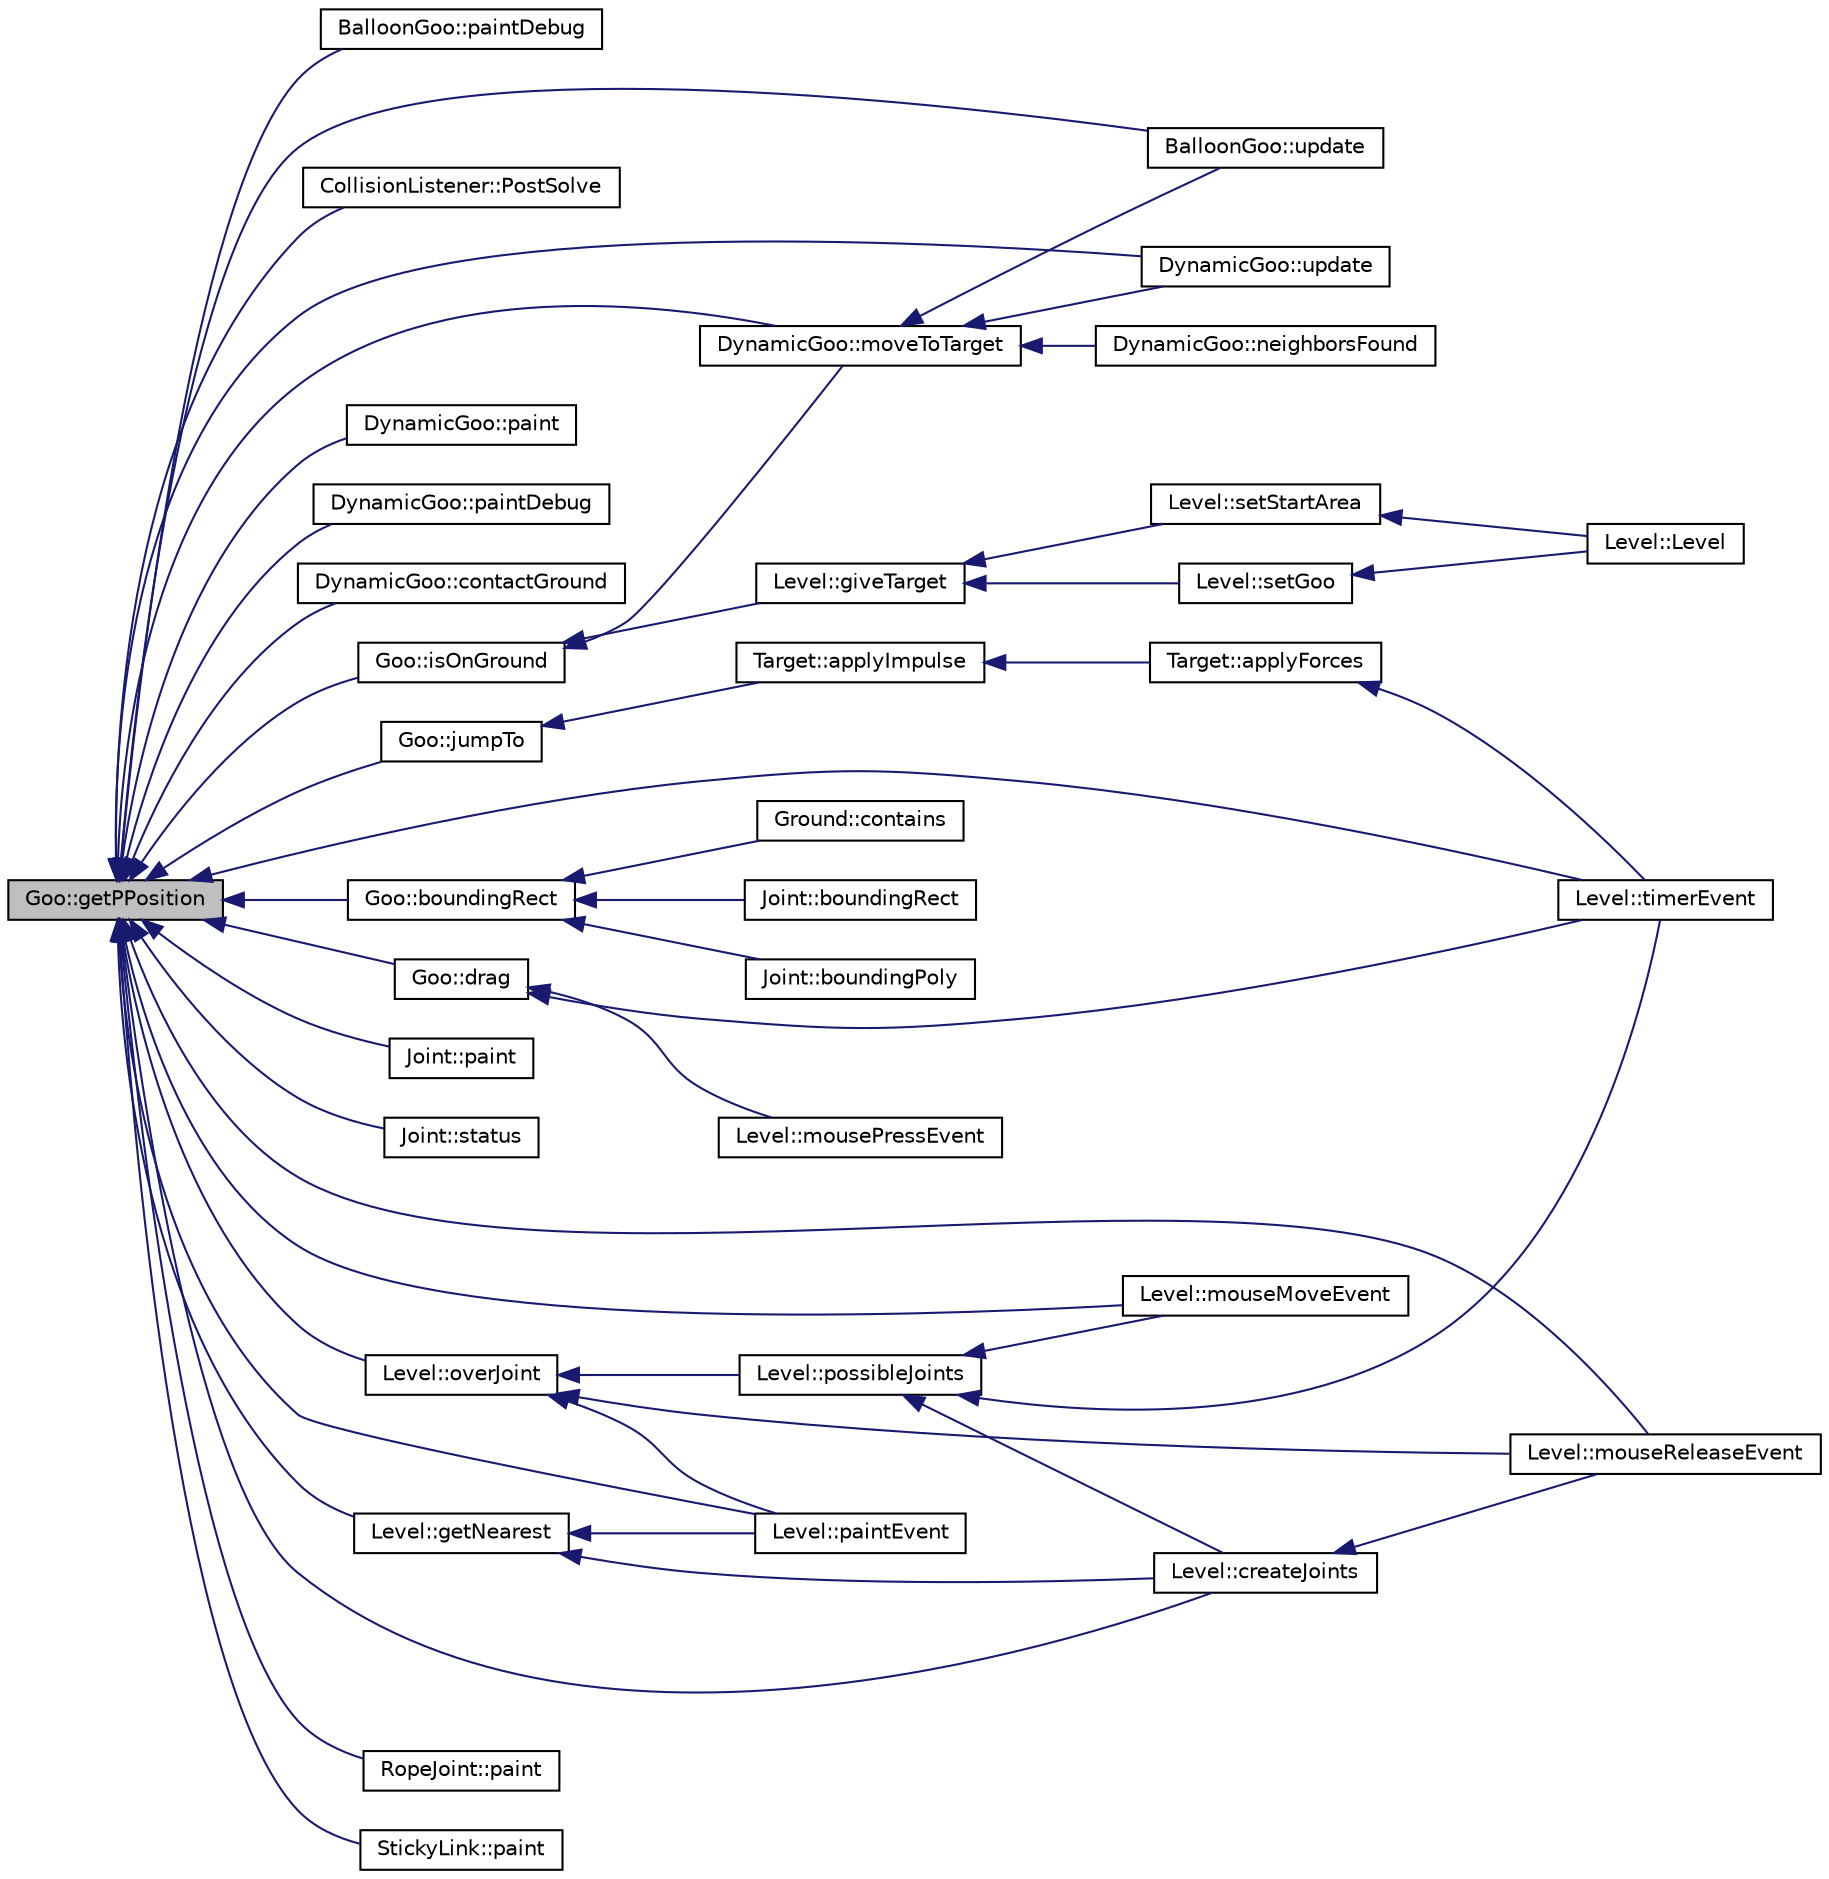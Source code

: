 digraph G
{
  edge [fontname="Helvetica",fontsize="10",labelfontname="Helvetica",labelfontsize="10"];
  node [fontname="Helvetica",fontsize="10",shape=record];
  rankdir="LR";
  Node1 [label="Goo::getPPosition",height=0.2,width=0.4,color="black", fillcolor="grey75", style="filled" fontcolor="black"];
  Node1 -> Node2 [dir="back",color="midnightblue",fontsize="10",style="solid",fontname="Helvetica"];
  Node2 [label="BalloonGoo::paintDebug",height=0.2,width=0.4,color="black", fillcolor="white", style="filled",URL="$da/dfa/classBalloonGoo.html#a4634272c998c746c7a8a0c1b15cc8f69"];
  Node1 -> Node3 [dir="back",color="midnightblue",fontsize="10",style="solid",fontname="Helvetica"];
  Node3 [label="BalloonGoo::update",height=0.2,width=0.4,color="black", fillcolor="white", style="filled",URL="$da/dfa/classBalloonGoo.html#af5f6a827b0786213637689f48ca7e329"];
  Node1 -> Node4 [dir="back",color="midnightblue",fontsize="10",style="solid",fontname="Helvetica"];
  Node4 [label="CollisionListener::PostSolve",height=0.2,width=0.4,color="black", fillcolor="white", style="filled",URL="$d7/de9/classCollisionListener.html#a031bc60d472eb4c2996bfc2be6fbc83f"];
  Node1 -> Node5 [dir="back",color="midnightblue",fontsize="10",style="solid",fontname="Helvetica"];
  Node5 [label="DynamicGoo::moveToTarget",height=0.2,width=0.4,color="black", fillcolor="white", style="filled",URL="$d6/d97/classDynamicGoo.html#ab7b16f5f503004a0d55f824e9c7d5c28"];
  Node5 -> Node3 [dir="back",color="midnightblue",fontsize="10",style="solid",fontname="Helvetica"];
  Node5 -> Node6 [dir="back",color="midnightblue",fontsize="10",style="solid",fontname="Helvetica"];
  Node6 [label="DynamicGoo::neighborsFound",height=0.2,width=0.4,color="black", fillcolor="white", style="filled",URL="$d6/d97/classDynamicGoo.html#ae8998daa33c6cc471d70c16fbb752075"];
  Node5 -> Node7 [dir="back",color="midnightblue",fontsize="10",style="solid",fontname="Helvetica"];
  Node7 [label="DynamicGoo::update",height=0.2,width=0.4,color="black", fillcolor="white", style="filled",URL="$d6/d97/classDynamicGoo.html#a6e921cea42c85947d4a7757f7f2d454d"];
  Node1 -> Node8 [dir="back",color="midnightblue",fontsize="10",style="solid",fontname="Helvetica"];
  Node8 [label="DynamicGoo::paint",height=0.2,width=0.4,color="black", fillcolor="white", style="filled",URL="$d6/d97/classDynamicGoo.html#a99c36b2d16a431f50669bf69bbd88098"];
  Node1 -> Node9 [dir="back",color="midnightblue",fontsize="10",style="solid",fontname="Helvetica"];
  Node9 [label="DynamicGoo::paintDebug",height=0.2,width=0.4,color="black", fillcolor="white", style="filled",URL="$d6/d97/classDynamicGoo.html#a4218abdbad0c65a846415ca29f664f77"];
  Node1 -> Node7 [dir="back",color="midnightblue",fontsize="10",style="solid",fontname="Helvetica"];
  Node1 -> Node10 [dir="back",color="midnightblue",fontsize="10",style="solid",fontname="Helvetica"];
  Node10 [label="DynamicGoo::contactGround",height=0.2,width=0.4,color="black", fillcolor="white", style="filled",URL="$d6/d97/classDynamicGoo.html#ac9db157f0df5a17a426b2f9041b55b64"];
  Node1 -> Node11 [dir="back",color="midnightblue",fontsize="10",style="solid",fontname="Helvetica"];
  Node11 [label="Goo::isOnGround",height=0.2,width=0.4,color="black", fillcolor="white", style="filled",URL="$d5/d5d/classGoo.html#a04c2cdf3935c1ac934995d0c689bfe76"];
  Node11 -> Node5 [dir="back",color="midnightblue",fontsize="10",style="solid",fontname="Helvetica"];
  Node11 -> Node12 [dir="back",color="midnightblue",fontsize="10",style="solid",fontname="Helvetica"];
  Node12 [label="Level::giveTarget",height=0.2,width=0.4,color="black", fillcolor="white", style="filled",URL="$d2/d9d/classLevel.html#a1e14fd63a3738f7ccf24c0a8ce144452"];
  Node12 -> Node13 [dir="back",color="midnightblue",fontsize="10",style="solid",fontname="Helvetica"];
  Node13 [label="Level::setStartArea",height=0.2,width=0.4,color="black", fillcolor="white", style="filled",URL="$d2/d9d/classLevel.html#ab70095fd87905c7905f13526919632d4"];
  Node13 -> Node14 [dir="back",color="midnightblue",fontsize="10",style="solid",fontname="Helvetica"];
  Node14 [label="Level::Level",height=0.2,width=0.4,color="black", fillcolor="white", style="filled",URL="$d2/d9d/classLevel.html#aab4805fc7397cd5ab9d9852a1d403a0d"];
  Node12 -> Node15 [dir="back",color="midnightblue",fontsize="10",style="solid",fontname="Helvetica"];
  Node15 [label="Level::setGoo",height=0.2,width=0.4,color="black", fillcolor="white", style="filled",URL="$d2/d9d/classLevel.html#ab1fa2ff467715c3792df7c3b35cf7ca6"];
  Node15 -> Node14 [dir="back",color="midnightblue",fontsize="10",style="solid",fontname="Helvetica"];
  Node1 -> Node16 [dir="back",color="midnightblue",fontsize="10",style="solid",fontname="Helvetica"];
  Node16 [label="Goo::jumpTo",height=0.2,width=0.4,color="black", fillcolor="white", style="filled",URL="$d5/d5d/classGoo.html#a3a30993d73e8074fc71a6ec6bcd0b663"];
  Node16 -> Node17 [dir="back",color="midnightblue",fontsize="10",style="solid",fontname="Helvetica"];
  Node17 [label="Target::applyImpulse",height=0.2,width=0.4,color="black", fillcolor="white", style="filled",URL="$d0/dc4/classTarget.html#a6d597b44d774f30629c6a2837dfed004"];
  Node17 -> Node18 [dir="back",color="midnightblue",fontsize="10",style="solid",fontname="Helvetica"];
  Node18 [label="Target::applyForces",height=0.2,width=0.4,color="black", fillcolor="white", style="filled",URL="$d0/dc4/classTarget.html#af7417d1a5f45b07919cfcc3aede4d4be"];
  Node18 -> Node19 [dir="back",color="midnightblue",fontsize="10",style="solid",fontname="Helvetica"];
  Node19 [label="Level::timerEvent",height=0.2,width=0.4,color="black", fillcolor="white", style="filled",URL="$d2/d9d/classLevel.html#a47263f00b559de3fce0164f9efac0f6b"];
  Node1 -> Node20 [dir="back",color="midnightblue",fontsize="10",style="solid",fontname="Helvetica"];
  Node20 [label="Goo::boundingRect",height=0.2,width=0.4,color="black", fillcolor="white", style="filled",URL="$d5/d5d/classGoo.html#a2b0b4afa2112a19044d652edc9a1bdfb"];
  Node20 -> Node21 [dir="back",color="midnightblue",fontsize="10",style="solid",fontname="Helvetica"];
  Node21 [label="Ground::contains",height=0.2,width=0.4,color="black", fillcolor="white", style="filled",URL="$d2/d7e/classGround.html#ac9b7b3d52138ad5380153be8309bad32"];
  Node20 -> Node22 [dir="back",color="midnightblue",fontsize="10",style="solid",fontname="Helvetica"];
  Node22 [label="Joint::boundingRect",height=0.2,width=0.4,color="black", fillcolor="white", style="filled",URL="$d7/d0a/classJoint.html#ad7b63124cb8308ed1ba602408993d586"];
  Node20 -> Node23 [dir="back",color="midnightblue",fontsize="10",style="solid",fontname="Helvetica"];
  Node23 [label="Joint::boundingPoly",height=0.2,width=0.4,color="black", fillcolor="white", style="filled",URL="$d7/d0a/classJoint.html#a469fa029a6f666859fee46dc38a1a2f9"];
  Node1 -> Node24 [dir="back",color="midnightblue",fontsize="10",style="solid",fontname="Helvetica"];
  Node24 [label="Goo::drag",height=0.2,width=0.4,color="black", fillcolor="white", style="filled",URL="$d5/d5d/classGoo.html#a4b6f592d1fb19b96b167330972c000f3"];
  Node24 -> Node19 [dir="back",color="midnightblue",fontsize="10",style="solid",fontname="Helvetica"];
  Node24 -> Node25 [dir="back",color="midnightblue",fontsize="10",style="solid",fontname="Helvetica"];
  Node25 [label="Level::mousePressEvent",height=0.2,width=0.4,color="black", fillcolor="white", style="filled",URL="$d2/d9d/classLevel.html#a1c79d132de43fe2a6b054e0396af43f7"];
  Node1 -> Node26 [dir="back",color="midnightblue",fontsize="10",style="solid",fontname="Helvetica"];
  Node26 [label="Joint::paint",height=0.2,width=0.4,color="black", fillcolor="white", style="filled",URL="$d7/d0a/classJoint.html#a600175bba216706e9202c5d05cb4789b"];
  Node1 -> Node27 [dir="back",color="midnightblue",fontsize="10",style="solid",fontname="Helvetica"];
  Node27 [label="Joint::status",height=0.2,width=0.4,color="black", fillcolor="white", style="filled",URL="$d7/d0a/classJoint.html#a89a605f4bba20f2448988412595f4360"];
  Node1 -> Node28 [dir="back",color="midnightblue",fontsize="10",style="solid",fontname="Helvetica"];
  Node28 [label="Level::overJoint",height=0.2,width=0.4,color="black", fillcolor="white", style="filled",URL="$d2/d9d/classLevel.html#a4b6b70d2128a700906103c5b5c415f9e"];
  Node28 -> Node29 [dir="back",color="midnightblue",fontsize="10",style="solid",fontname="Helvetica"];
  Node29 [label="Level::possibleJoints",height=0.2,width=0.4,color="black", fillcolor="white", style="filled",URL="$d2/d9d/classLevel.html#a621fa42856df90cfe131ccfa5cf283a3"];
  Node29 -> Node30 [dir="back",color="midnightblue",fontsize="10",style="solid",fontname="Helvetica"];
  Node30 [label="Level::createJoints",height=0.2,width=0.4,color="black", fillcolor="white", style="filled",URL="$d2/d9d/classLevel.html#a753ed1a47f268859a713123dc640839c"];
  Node30 -> Node31 [dir="back",color="midnightblue",fontsize="10",style="solid",fontname="Helvetica"];
  Node31 [label="Level::mouseReleaseEvent",height=0.2,width=0.4,color="black", fillcolor="white", style="filled",URL="$d2/d9d/classLevel.html#a77722ba24f938b7a0707f755e635a8f6"];
  Node29 -> Node19 [dir="back",color="midnightblue",fontsize="10",style="solid",fontname="Helvetica"];
  Node29 -> Node32 [dir="back",color="midnightblue",fontsize="10",style="solid",fontname="Helvetica"];
  Node32 [label="Level::mouseMoveEvent",height=0.2,width=0.4,color="black", fillcolor="white", style="filled",URL="$d2/d9d/classLevel.html#a7221d73229e77fcddcfe04205f00daac"];
  Node28 -> Node33 [dir="back",color="midnightblue",fontsize="10",style="solid",fontname="Helvetica"];
  Node33 [label="Level::paintEvent",height=0.2,width=0.4,color="black", fillcolor="white", style="filled",URL="$d2/d9d/classLevel.html#a20324b2e333c1fe625d150ae530843e3"];
  Node28 -> Node31 [dir="back",color="midnightblue",fontsize="10",style="solid",fontname="Helvetica"];
  Node1 -> Node30 [dir="back",color="midnightblue",fontsize="10",style="solid",fontname="Helvetica"];
  Node1 -> Node19 [dir="back",color="midnightblue",fontsize="10",style="solid",fontname="Helvetica"];
  Node1 -> Node34 [dir="back",color="midnightblue",fontsize="10",style="solid",fontname="Helvetica"];
  Node34 [label="Level::getNearest",height=0.2,width=0.4,color="black", fillcolor="white", style="filled",URL="$d2/d9d/classLevel.html#aca74107009f4e400228f604a33a7dceb"];
  Node34 -> Node30 [dir="back",color="midnightblue",fontsize="10",style="solid",fontname="Helvetica"];
  Node34 -> Node33 [dir="back",color="midnightblue",fontsize="10",style="solid",fontname="Helvetica"];
  Node1 -> Node33 [dir="back",color="midnightblue",fontsize="10",style="solid",fontname="Helvetica"];
  Node1 -> Node32 [dir="back",color="midnightblue",fontsize="10",style="solid",fontname="Helvetica"];
  Node1 -> Node31 [dir="back",color="midnightblue",fontsize="10",style="solid",fontname="Helvetica"];
  Node1 -> Node35 [dir="back",color="midnightblue",fontsize="10",style="solid",fontname="Helvetica"];
  Node35 [label="RopeJoint::paint",height=0.2,width=0.4,color="black", fillcolor="white", style="filled",URL="$d7/d77/classRopeJoint.html#a148063697bef829c067a8d569e472afd"];
  Node1 -> Node36 [dir="back",color="midnightblue",fontsize="10",style="solid",fontname="Helvetica"];
  Node36 [label="StickyLink::paint",height=0.2,width=0.4,color="black", fillcolor="white", style="filled",URL="$d8/de9/classStickyLink.html#aa69b242d107fe5804ef4cb25c1739586"];
}
